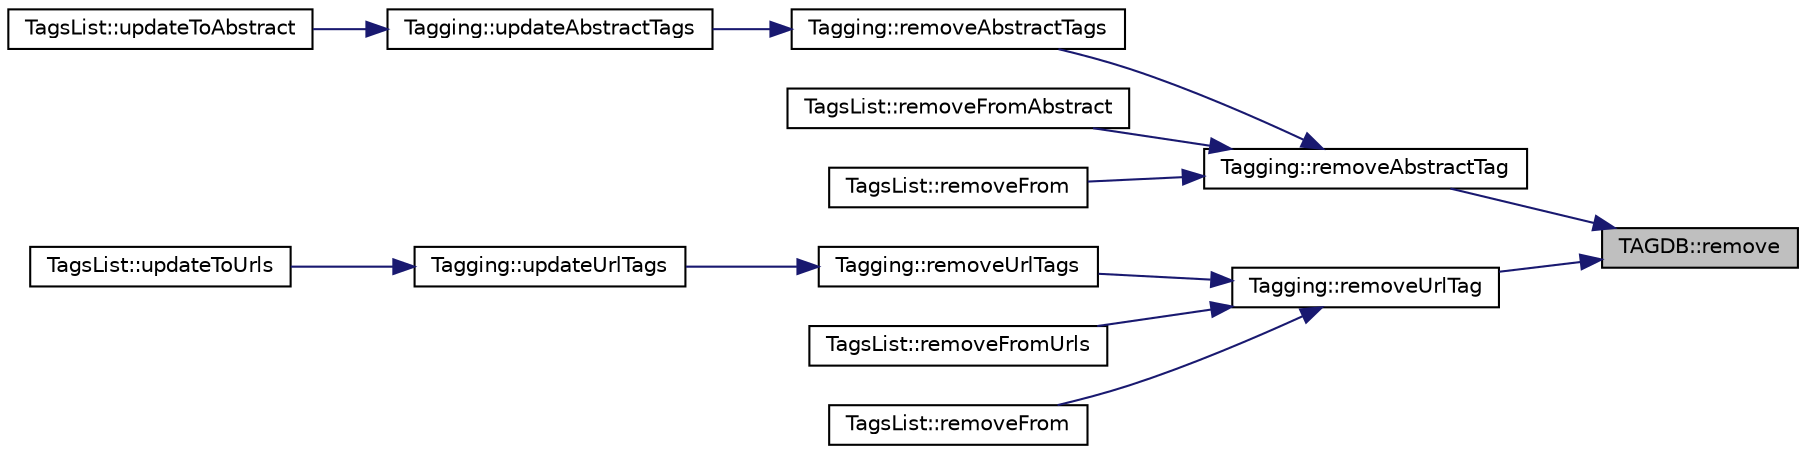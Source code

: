 digraph "TAGDB::remove"
{
 // INTERACTIVE_SVG=YES
 // LATEX_PDF_SIZE
  edge [fontname="Helvetica",fontsize="10",labelfontname="Helvetica",labelfontsize="10"];
  node [fontname="Helvetica",fontsize="10",shape=record];
  rankdir="RL";
  Node91 [label="TAGDB::remove",height=0.2,width=0.4,color="black", fillcolor="grey75", style="filled", fontcolor="black",tooltip=" "];
  Node91 -> Node92 [dir="back",color="midnightblue",fontsize="10",style="solid",fontname="Helvetica"];
  Node92 [label="Tagging::removeAbstractTag",height=0.2,width=0.4,color="black", fillcolor="white", style="filled",URL="$class_tagging.html#a38fdfb7dd0ce30980ad2260f76689aa0",tooltip=" "];
  Node92 -> Node93 [dir="back",color="midnightblue",fontsize="10",style="solid",fontname="Helvetica"];
  Node93 [label="Tagging::removeAbstractTags",height=0.2,width=0.4,color="black", fillcolor="white", style="filled",URL="$class_tagging.html#abebfcef5989f504f84dfb151cf06639b",tooltip=" "];
  Node93 -> Node94 [dir="back",color="midnightblue",fontsize="10",style="solid",fontname="Helvetica"];
  Node94 [label="Tagging::updateAbstractTags",height=0.2,width=0.4,color="black", fillcolor="white", style="filled",URL="$class_tagging.html#ac9d08197884f6bd09afe8e84cde5827e",tooltip=" "];
  Node94 -> Node95 [dir="back",color="midnightblue",fontsize="10",style="solid",fontname="Helvetica"];
  Node95 [label="TagsList::updateToAbstract",height=0.2,width=0.4,color="black", fillcolor="white", style="filled",URL="$class_tags_list.html#a8a9246dd7a10fe7e3f36b0ee40b4dba9",tooltip=" "];
  Node92 -> Node96 [dir="back",color="midnightblue",fontsize="10",style="solid",fontname="Helvetica"];
  Node96 [label="TagsList::removeFromAbstract",height=0.2,width=0.4,color="black", fillcolor="white", style="filled",URL="$class_tags_list.html#adf655c1ba80195d9df464b96053d2d02",tooltip=" "];
  Node92 -> Node97 [dir="back",color="midnightblue",fontsize="10",style="solid",fontname="Helvetica"];
  Node97 [label="TagsList::removeFrom",height=0.2,width=0.4,color="black", fillcolor="white", style="filled",URL="$class_tags_list.html#a2d12d5f044db2df95d868de4104984a1",tooltip=" "];
  Node91 -> Node98 [dir="back",color="midnightblue",fontsize="10",style="solid",fontname="Helvetica"];
  Node98 [label="Tagging::removeUrlTag",height=0.2,width=0.4,color="black", fillcolor="white", style="filled",URL="$class_tagging.html#aada83938c145e6a6fb333eb758353602",tooltip=" "];
  Node98 -> Node99 [dir="back",color="midnightblue",fontsize="10",style="solid",fontname="Helvetica"];
  Node99 [label="Tagging::removeUrlTags",height=0.2,width=0.4,color="black", fillcolor="white", style="filled",URL="$class_tagging.html#a298c85ff92866287b3dcb0cb59bc1862",tooltip=" "];
  Node99 -> Node100 [dir="back",color="midnightblue",fontsize="10",style="solid",fontname="Helvetica"];
  Node100 [label="Tagging::updateUrlTags",height=0.2,width=0.4,color="black", fillcolor="white", style="filled",URL="$class_tagging.html#a631b0021514fd73853208fa93af73d57",tooltip=" "];
  Node100 -> Node101 [dir="back",color="midnightblue",fontsize="10",style="solid",fontname="Helvetica"];
  Node101 [label="TagsList::updateToUrls",height=0.2,width=0.4,color="black", fillcolor="white", style="filled",URL="$class_tags_list.html#a2cabbc71124d6c58a033076ad2c27181",tooltip=" "];
  Node98 -> Node102 [dir="back",color="midnightblue",fontsize="10",style="solid",fontname="Helvetica"];
  Node102 [label="TagsList::removeFromUrls",height=0.2,width=0.4,color="black", fillcolor="white", style="filled",URL="$class_tags_list.html#a5dafe78c93d707188f842f45119f23a8",tooltip=" "];
  Node98 -> Node103 [dir="back",color="midnightblue",fontsize="10",style="solid",fontname="Helvetica"];
  Node103 [label="TagsList::removeFrom",height=0.2,width=0.4,color="black", fillcolor="white", style="filled",URL="$class_tags_list.html#a81149c7a5e5989e5fffeeb2de07f80e7",tooltip=" "];
}
